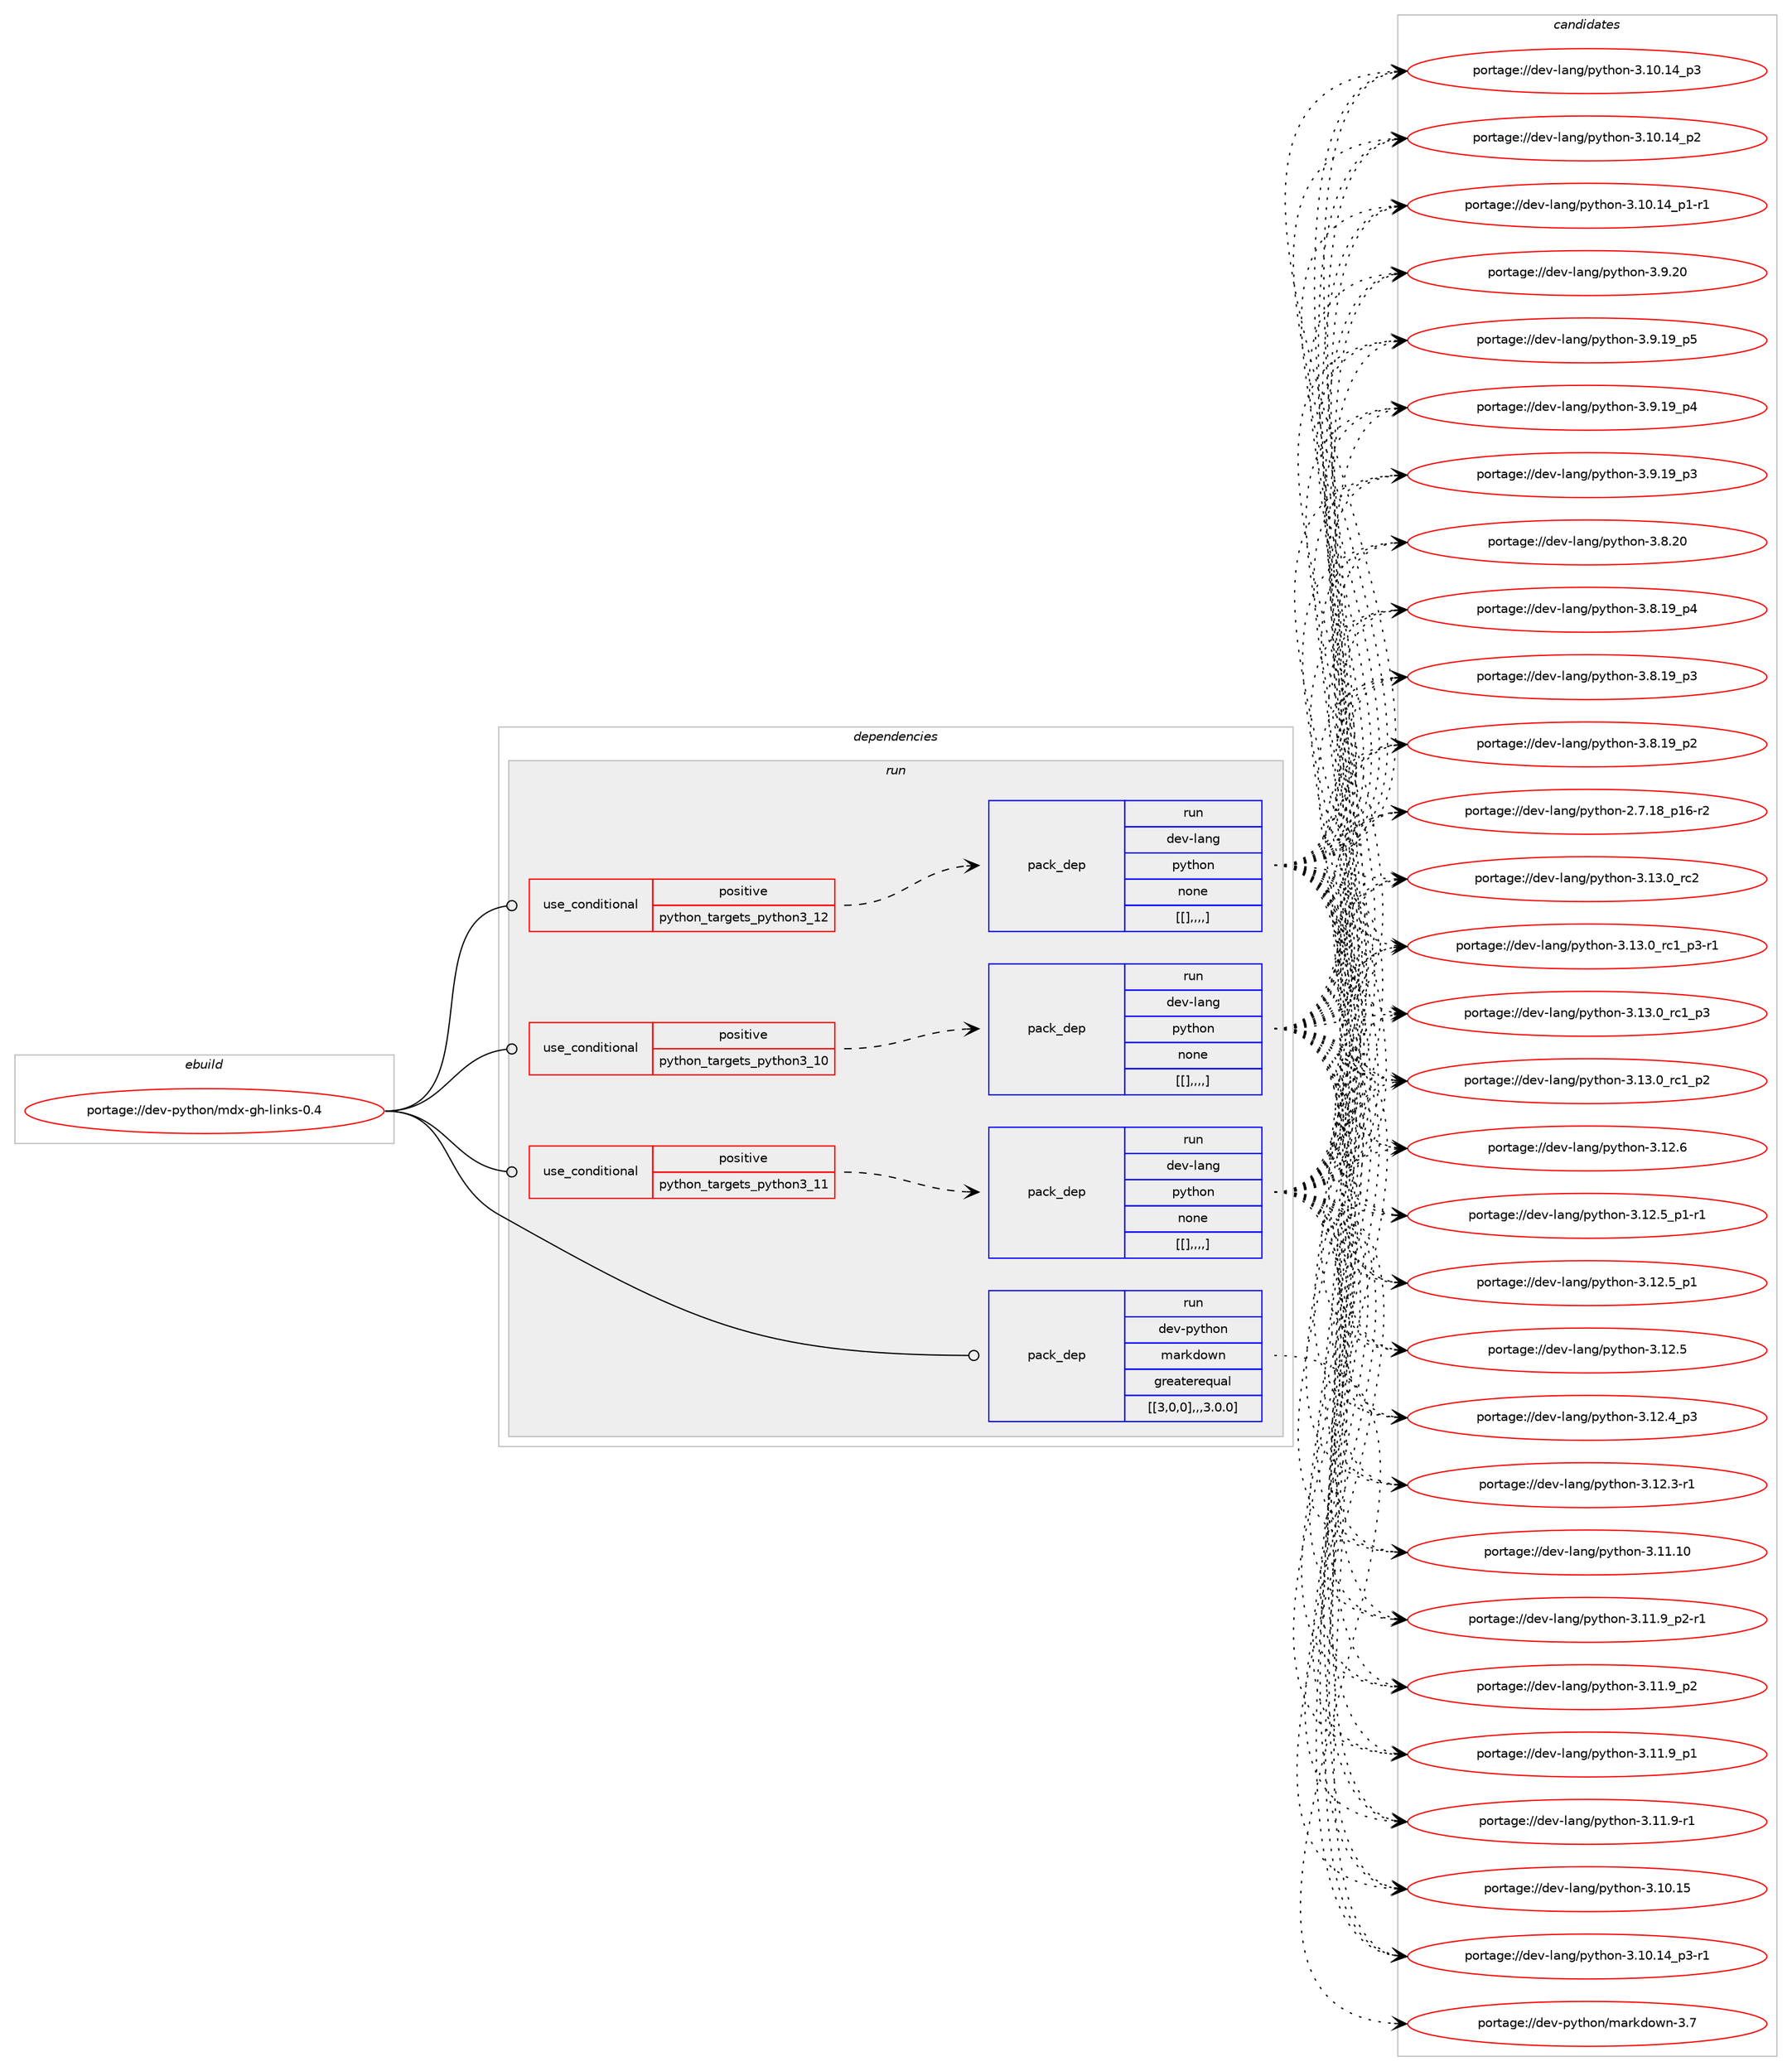 digraph prolog {

# *************
# Graph options
# *************

newrank=true;
concentrate=true;
compound=true;
graph [rankdir=LR,fontname=Helvetica,fontsize=10,ranksep=1.5];#, ranksep=2.5, nodesep=0.2];
edge  [arrowhead=vee];
node  [fontname=Helvetica,fontsize=10];

# **********
# The ebuild
# **********

subgraph cluster_leftcol {
color=gray;
label=<<i>ebuild</i>>;
id [label="portage://dev-python/mdx-gh-links-0.4", color=red, width=4, href="../dev-python/mdx-gh-links-0.4.svg"];
}

# ****************
# The dependencies
# ****************

subgraph cluster_midcol {
color=gray;
label=<<i>dependencies</i>>;
subgraph cluster_compile {
fillcolor="#eeeeee";
style=filled;
label=<<i>compile</i>>;
}
subgraph cluster_compileandrun {
fillcolor="#eeeeee";
style=filled;
label=<<i>compile and run</i>>;
}
subgraph cluster_run {
fillcolor="#eeeeee";
style=filled;
label=<<i>run</i>>;
subgraph cond35351 {
dependency152068 [label=<<TABLE BORDER="0" CELLBORDER="1" CELLSPACING="0" CELLPADDING="4"><TR><TD ROWSPAN="3" CELLPADDING="10">use_conditional</TD></TR><TR><TD>positive</TD></TR><TR><TD>python_targets_python3_10</TD></TR></TABLE>>, shape=none, color=red];
subgraph pack115499 {
dependency152069 [label=<<TABLE BORDER="0" CELLBORDER="1" CELLSPACING="0" CELLPADDING="4" WIDTH="220"><TR><TD ROWSPAN="6" CELLPADDING="30">pack_dep</TD></TR><TR><TD WIDTH="110">run</TD></TR><TR><TD>dev-lang</TD></TR><TR><TD>python</TD></TR><TR><TD>none</TD></TR><TR><TD>[[],,,,]</TD></TR></TABLE>>, shape=none, color=blue];
}
dependency152068:e -> dependency152069:w [weight=20,style="dashed",arrowhead="vee"];
}
id:e -> dependency152068:w [weight=20,style="solid",arrowhead="odot"];
subgraph cond35352 {
dependency152070 [label=<<TABLE BORDER="0" CELLBORDER="1" CELLSPACING="0" CELLPADDING="4"><TR><TD ROWSPAN="3" CELLPADDING="10">use_conditional</TD></TR><TR><TD>positive</TD></TR><TR><TD>python_targets_python3_11</TD></TR></TABLE>>, shape=none, color=red];
subgraph pack115500 {
dependency152071 [label=<<TABLE BORDER="0" CELLBORDER="1" CELLSPACING="0" CELLPADDING="4" WIDTH="220"><TR><TD ROWSPAN="6" CELLPADDING="30">pack_dep</TD></TR><TR><TD WIDTH="110">run</TD></TR><TR><TD>dev-lang</TD></TR><TR><TD>python</TD></TR><TR><TD>none</TD></TR><TR><TD>[[],,,,]</TD></TR></TABLE>>, shape=none, color=blue];
}
dependency152070:e -> dependency152071:w [weight=20,style="dashed",arrowhead="vee"];
}
id:e -> dependency152070:w [weight=20,style="solid",arrowhead="odot"];
subgraph cond35353 {
dependency152072 [label=<<TABLE BORDER="0" CELLBORDER="1" CELLSPACING="0" CELLPADDING="4"><TR><TD ROWSPAN="3" CELLPADDING="10">use_conditional</TD></TR><TR><TD>positive</TD></TR><TR><TD>python_targets_python3_12</TD></TR></TABLE>>, shape=none, color=red];
subgraph pack115501 {
dependency152073 [label=<<TABLE BORDER="0" CELLBORDER="1" CELLSPACING="0" CELLPADDING="4" WIDTH="220"><TR><TD ROWSPAN="6" CELLPADDING="30">pack_dep</TD></TR><TR><TD WIDTH="110">run</TD></TR><TR><TD>dev-lang</TD></TR><TR><TD>python</TD></TR><TR><TD>none</TD></TR><TR><TD>[[],,,,]</TD></TR></TABLE>>, shape=none, color=blue];
}
dependency152072:e -> dependency152073:w [weight=20,style="dashed",arrowhead="vee"];
}
id:e -> dependency152072:w [weight=20,style="solid",arrowhead="odot"];
subgraph pack115502 {
dependency152074 [label=<<TABLE BORDER="0" CELLBORDER="1" CELLSPACING="0" CELLPADDING="4" WIDTH="220"><TR><TD ROWSPAN="6" CELLPADDING="30">pack_dep</TD></TR><TR><TD WIDTH="110">run</TD></TR><TR><TD>dev-python</TD></TR><TR><TD>markdown</TD></TR><TR><TD>greaterequal</TD></TR><TR><TD>[[3,0,0],,,3.0.0]</TD></TR></TABLE>>, shape=none, color=blue];
}
id:e -> dependency152074:w [weight=20,style="solid",arrowhead="odot"];
}
}

# **************
# The candidates
# **************

subgraph cluster_choices {
rank=same;
color=gray;
label=<<i>candidates</i>>;

subgraph choice115499 {
color=black;
nodesep=1;
choice10010111845108971101034711212111610411111045514649514648951149950 [label="portage://dev-lang/python-3.13.0_rc2", color=red, width=4,href="../dev-lang/python-3.13.0_rc2.svg"];
choice1001011184510897110103471121211161041111104551464951464895114994995112514511449 [label="portage://dev-lang/python-3.13.0_rc1_p3-r1", color=red, width=4,href="../dev-lang/python-3.13.0_rc1_p3-r1.svg"];
choice100101118451089711010347112121116104111110455146495146489511499499511251 [label="portage://dev-lang/python-3.13.0_rc1_p3", color=red, width=4,href="../dev-lang/python-3.13.0_rc1_p3.svg"];
choice100101118451089711010347112121116104111110455146495146489511499499511250 [label="portage://dev-lang/python-3.13.0_rc1_p2", color=red, width=4,href="../dev-lang/python-3.13.0_rc1_p2.svg"];
choice10010111845108971101034711212111610411111045514649504654 [label="portage://dev-lang/python-3.12.6", color=red, width=4,href="../dev-lang/python-3.12.6.svg"];
choice1001011184510897110103471121211161041111104551464950465395112494511449 [label="portage://dev-lang/python-3.12.5_p1-r1", color=red, width=4,href="../dev-lang/python-3.12.5_p1-r1.svg"];
choice100101118451089711010347112121116104111110455146495046539511249 [label="portage://dev-lang/python-3.12.5_p1", color=red, width=4,href="../dev-lang/python-3.12.5_p1.svg"];
choice10010111845108971101034711212111610411111045514649504653 [label="portage://dev-lang/python-3.12.5", color=red, width=4,href="../dev-lang/python-3.12.5.svg"];
choice100101118451089711010347112121116104111110455146495046529511251 [label="portage://dev-lang/python-3.12.4_p3", color=red, width=4,href="../dev-lang/python-3.12.4_p3.svg"];
choice100101118451089711010347112121116104111110455146495046514511449 [label="portage://dev-lang/python-3.12.3-r1", color=red, width=4,href="../dev-lang/python-3.12.3-r1.svg"];
choice1001011184510897110103471121211161041111104551464949464948 [label="portage://dev-lang/python-3.11.10", color=red, width=4,href="../dev-lang/python-3.11.10.svg"];
choice1001011184510897110103471121211161041111104551464949465795112504511449 [label="portage://dev-lang/python-3.11.9_p2-r1", color=red, width=4,href="../dev-lang/python-3.11.9_p2-r1.svg"];
choice100101118451089711010347112121116104111110455146494946579511250 [label="portage://dev-lang/python-3.11.9_p2", color=red, width=4,href="../dev-lang/python-3.11.9_p2.svg"];
choice100101118451089711010347112121116104111110455146494946579511249 [label="portage://dev-lang/python-3.11.9_p1", color=red, width=4,href="../dev-lang/python-3.11.9_p1.svg"];
choice100101118451089711010347112121116104111110455146494946574511449 [label="portage://dev-lang/python-3.11.9-r1", color=red, width=4,href="../dev-lang/python-3.11.9-r1.svg"];
choice1001011184510897110103471121211161041111104551464948464953 [label="portage://dev-lang/python-3.10.15", color=red, width=4,href="../dev-lang/python-3.10.15.svg"];
choice100101118451089711010347112121116104111110455146494846495295112514511449 [label="portage://dev-lang/python-3.10.14_p3-r1", color=red, width=4,href="../dev-lang/python-3.10.14_p3-r1.svg"];
choice10010111845108971101034711212111610411111045514649484649529511251 [label="portage://dev-lang/python-3.10.14_p3", color=red, width=4,href="../dev-lang/python-3.10.14_p3.svg"];
choice10010111845108971101034711212111610411111045514649484649529511250 [label="portage://dev-lang/python-3.10.14_p2", color=red, width=4,href="../dev-lang/python-3.10.14_p2.svg"];
choice100101118451089711010347112121116104111110455146494846495295112494511449 [label="portage://dev-lang/python-3.10.14_p1-r1", color=red, width=4,href="../dev-lang/python-3.10.14_p1-r1.svg"];
choice10010111845108971101034711212111610411111045514657465048 [label="portage://dev-lang/python-3.9.20", color=red, width=4,href="../dev-lang/python-3.9.20.svg"];
choice100101118451089711010347112121116104111110455146574649579511253 [label="portage://dev-lang/python-3.9.19_p5", color=red, width=4,href="../dev-lang/python-3.9.19_p5.svg"];
choice100101118451089711010347112121116104111110455146574649579511252 [label="portage://dev-lang/python-3.9.19_p4", color=red, width=4,href="../dev-lang/python-3.9.19_p4.svg"];
choice100101118451089711010347112121116104111110455146574649579511251 [label="portage://dev-lang/python-3.9.19_p3", color=red, width=4,href="../dev-lang/python-3.9.19_p3.svg"];
choice10010111845108971101034711212111610411111045514656465048 [label="portage://dev-lang/python-3.8.20", color=red, width=4,href="../dev-lang/python-3.8.20.svg"];
choice100101118451089711010347112121116104111110455146564649579511252 [label="portage://dev-lang/python-3.8.19_p4", color=red, width=4,href="../dev-lang/python-3.8.19_p4.svg"];
choice100101118451089711010347112121116104111110455146564649579511251 [label="portage://dev-lang/python-3.8.19_p3", color=red, width=4,href="../dev-lang/python-3.8.19_p3.svg"];
choice100101118451089711010347112121116104111110455146564649579511250 [label="portage://dev-lang/python-3.8.19_p2", color=red, width=4,href="../dev-lang/python-3.8.19_p2.svg"];
choice100101118451089711010347112121116104111110455046554649569511249544511450 [label="portage://dev-lang/python-2.7.18_p16-r2", color=red, width=4,href="../dev-lang/python-2.7.18_p16-r2.svg"];
dependency152069:e -> choice10010111845108971101034711212111610411111045514649514648951149950:w [style=dotted,weight="100"];
dependency152069:e -> choice1001011184510897110103471121211161041111104551464951464895114994995112514511449:w [style=dotted,weight="100"];
dependency152069:e -> choice100101118451089711010347112121116104111110455146495146489511499499511251:w [style=dotted,weight="100"];
dependency152069:e -> choice100101118451089711010347112121116104111110455146495146489511499499511250:w [style=dotted,weight="100"];
dependency152069:e -> choice10010111845108971101034711212111610411111045514649504654:w [style=dotted,weight="100"];
dependency152069:e -> choice1001011184510897110103471121211161041111104551464950465395112494511449:w [style=dotted,weight="100"];
dependency152069:e -> choice100101118451089711010347112121116104111110455146495046539511249:w [style=dotted,weight="100"];
dependency152069:e -> choice10010111845108971101034711212111610411111045514649504653:w [style=dotted,weight="100"];
dependency152069:e -> choice100101118451089711010347112121116104111110455146495046529511251:w [style=dotted,weight="100"];
dependency152069:e -> choice100101118451089711010347112121116104111110455146495046514511449:w [style=dotted,weight="100"];
dependency152069:e -> choice1001011184510897110103471121211161041111104551464949464948:w [style=dotted,weight="100"];
dependency152069:e -> choice1001011184510897110103471121211161041111104551464949465795112504511449:w [style=dotted,weight="100"];
dependency152069:e -> choice100101118451089711010347112121116104111110455146494946579511250:w [style=dotted,weight="100"];
dependency152069:e -> choice100101118451089711010347112121116104111110455146494946579511249:w [style=dotted,weight="100"];
dependency152069:e -> choice100101118451089711010347112121116104111110455146494946574511449:w [style=dotted,weight="100"];
dependency152069:e -> choice1001011184510897110103471121211161041111104551464948464953:w [style=dotted,weight="100"];
dependency152069:e -> choice100101118451089711010347112121116104111110455146494846495295112514511449:w [style=dotted,weight="100"];
dependency152069:e -> choice10010111845108971101034711212111610411111045514649484649529511251:w [style=dotted,weight="100"];
dependency152069:e -> choice10010111845108971101034711212111610411111045514649484649529511250:w [style=dotted,weight="100"];
dependency152069:e -> choice100101118451089711010347112121116104111110455146494846495295112494511449:w [style=dotted,weight="100"];
dependency152069:e -> choice10010111845108971101034711212111610411111045514657465048:w [style=dotted,weight="100"];
dependency152069:e -> choice100101118451089711010347112121116104111110455146574649579511253:w [style=dotted,weight="100"];
dependency152069:e -> choice100101118451089711010347112121116104111110455146574649579511252:w [style=dotted,weight="100"];
dependency152069:e -> choice100101118451089711010347112121116104111110455146574649579511251:w [style=dotted,weight="100"];
dependency152069:e -> choice10010111845108971101034711212111610411111045514656465048:w [style=dotted,weight="100"];
dependency152069:e -> choice100101118451089711010347112121116104111110455146564649579511252:w [style=dotted,weight="100"];
dependency152069:e -> choice100101118451089711010347112121116104111110455146564649579511251:w [style=dotted,weight="100"];
dependency152069:e -> choice100101118451089711010347112121116104111110455146564649579511250:w [style=dotted,weight="100"];
dependency152069:e -> choice100101118451089711010347112121116104111110455046554649569511249544511450:w [style=dotted,weight="100"];
}
subgraph choice115500 {
color=black;
nodesep=1;
choice10010111845108971101034711212111610411111045514649514648951149950 [label="portage://dev-lang/python-3.13.0_rc2", color=red, width=4,href="../dev-lang/python-3.13.0_rc2.svg"];
choice1001011184510897110103471121211161041111104551464951464895114994995112514511449 [label="portage://dev-lang/python-3.13.0_rc1_p3-r1", color=red, width=4,href="../dev-lang/python-3.13.0_rc1_p3-r1.svg"];
choice100101118451089711010347112121116104111110455146495146489511499499511251 [label="portage://dev-lang/python-3.13.0_rc1_p3", color=red, width=4,href="../dev-lang/python-3.13.0_rc1_p3.svg"];
choice100101118451089711010347112121116104111110455146495146489511499499511250 [label="portage://dev-lang/python-3.13.0_rc1_p2", color=red, width=4,href="../dev-lang/python-3.13.0_rc1_p2.svg"];
choice10010111845108971101034711212111610411111045514649504654 [label="portage://dev-lang/python-3.12.6", color=red, width=4,href="../dev-lang/python-3.12.6.svg"];
choice1001011184510897110103471121211161041111104551464950465395112494511449 [label="portage://dev-lang/python-3.12.5_p1-r1", color=red, width=4,href="../dev-lang/python-3.12.5_p1-r1.svg"];
choice100101118451089711010347112121116104111110455146495046539511249 [label="portage://dev-lang/python-3.12.5_p1", color=red, width=4,href="../dev-lang/python-3.12.5_p1.svg"];
choice10010111845108971101034711212111610411111045514649504653 [label="portage://dev-lang/python-3.12.5", color=red, width=4,href="../dev-lang/python-3.12.5.svg"];
choice100101118451089711010347112121116104111110455146495046529511251 [label="portage://dev-lang/python-3.12.4_p3", color=red, width=4,href="../dev-lang/python-3.12.4_p3.svg"];
choice100101118451089711010347112121116104111110455146495046514511449 [label="portage://dev-lang/python-3.12.3-r1", color=red, width=4,href="../dev-lang/python-3.12.3-r1.svg"];
choice1001011184510897110103471121211161041111104551464949464948 [label="portage://dev-lang/python-3.11.10", color=red, width=4,href="../dev-lang/python-3.11.10.svg"];
choice1001011184510897110103471121211161041111104551464949465795112504511449 [label="portage://dev-lang/python-3.11.9_p2-r1", color=red, width=4,href="../dev-lang/python-3.11.9_p2-r1.svg"];
choice100101118451089711010347112121116104111110455146494946579511250 [label="portage://dev-lang/python-3.11.9_p2", color=red, width=4,href="../dev-lang/python-3.11.9_p2.svg"];
choice100101118451089711010347112121116104111110455146494946579511249 [label="portage://dev-lang/python-3.11.9_p1", color=red, width=4,href="../dev-lang/python-3.11.9_p1.svg"];
choice100101118451089711010347112121116104111110455146494946574511449 [label="portage://dev-lang/python-3.11.9-r1", color=red, width=4,href="../dev-lang/python-3.11.9-r1.svg"];
choice1001011184510897110103471121211161041111104551464948464953 [label="portage://dev-lang/python-3.10.15", color=red, width=4,href="../dev-lang/python-3.10.15.svg"];
choice100101118451089711010347112121116104111110455146494846495295112514511449 [label="portage://dev-lang/python-3.10.14_p3-r1", color=red, width=4,href="../dev-lang/python-3.10.14_p3-r1.svg"];
choice10010111845108971101034711212111610411111045514649484649529511251 [label="portage://dev-lang/python-3.10.14_p3", color=red, width=4,href="../dev-lang/python-3.10.14_p3.svg"];
choice10010111845108971101034711212111610411111045514649484649529511250 [label="portage://dev-lang/python-3.10.14_p2", color=red, width=4,href="../dev-lang/python-3.10.14_p2.svg"];
choice100101118451089711010347112121116104111110455146494846495295112494511449 [label="portage://dev-lang/python-3.10.14_p1-r1", color=red, width=4,href="../dev-lang/python-3.10.14_p1-r1.svg"];
choice10010111845108971101034711212111610411111045514657465048 [label="portage://dev-lang/python-3.9.20", color=red, width=4,href="../dev-lang/python-3.9.20.svg"];
choice100101118451089711010347112121116104111110455146574649579511253 [label="portage://dev-lang/python-3.9.19_p5", color=red, width=4,href="../dev-lang/python-3.9.19_p5.svg"];
choice100101118451089711010347112121116104111110455146574649579511252 [label="portage://dev-lang/python-3.9.19_p4", color=red, width=4,href="../dev-lang/python-3.9.19_p4.svg"];
choice100101118451089711010347112121116104111110455146574649579511251 [label="portage://dev-lang/python-3.9.19_p3", color=red, width=4,href="../dev-lang/python-3.9.19_p3.svg"];
choice10010111845108971101034711212111610411111045514656465048 [label="portage://dev-lang/python-3.8.20", color=red, width=4,href="../dev-lang/python-3.8.20.svg"];
choice100101118451089711010347112121116104111110455146564649579511252 [label="portage://dev-lang/python-3.8.19_p4", color=red, width=4,href="../dev-lang/python-3.8.19_p4.svg"];
choice100101118451089711010347112121116104111110455146564649579511251 [label="portage://dev-lang/python-3.8.19_p3", color=red, width=4,href="../dev-lang/python-3.8.19_p3.svg"];
choice100101118451089711010347112121116104111110455146564649579511250 [label="portage://dev-lang/python-3.8.19_p2", color=red, width=4,href="../dev-lang/python-3.8.19_p2.svg"];
choice100101118451089711010347112121116104111110455046554649569511249544511450 [label="portage://dev-lang/python-2.7.18_p16-r2", color=red, width=4,href="../dev-lang/python-2.7.18_p16-r2.svg"];
dependency152071:e -> choice10010111845108971101034711212111610411111045514649514648951149950:w [style=dotted,weight="100"];
dependency152071:e -> choice1001011184510897110103471121211161041111104551464951464895114994995112514511449:w [style=dotted,weight="100"];
dependency152071:e -> choice100101118451089711010347112121116104111110455146495146489511499499511251:w [style=dotted,weight="100"];
dependency152071:e -> choice100101118451089711010347112121116104111110455146495146489511499499511250:w [style=dotted,weight="100"];
dependency152071:e -> choice10010111845108971101034711212111610411111045514649504654:w [style=dotted,weight="100"];
dependency152071:e -> choice1001011184510897110103471121211161041111104551464950465395112494511449:w [style=dotted,weight="100"];
dependency152071:e -> choice100101118451089711010347112121116104111110455146495046539511249:w [style=dotted,weight="100"];
dependency152071:e -> choice10010111845108971101034711212111610411111045514649504653:w [style=dotted,weight="100"];
dependency152071:e -> choice100101118451089711010347112121116104111110455146495046529511251:w [style=dotted,weight="100"];
dependency152071:e -> choice100101118451089711010347112121116104111110455146495046514511449:w [style=dotted,weight="100"];
dependency152071:e -> choice1001011184510897110103471121211161041111104551464949464948:w [style=dotted,weight="100"];
dependency152071:e -> choice1001011184510897110103471121211161041111104551464949465795112504511449:w [style=dotted,weight="100"];
dependency152071:e -> choice100101118451089711010347112121116104111110455146494946579511250:w [style=dotted,weight="100"];
dependency152071:e -> choice100101118451089711010347112121116104111110455146494946579511249:w [style=dotted,weight="100"];
dependency152071:e -> choice100101118451089711010347112121116104111110455146494946574511449:w [style=dotted,weight="100"];
dependency152071:e -> choice1001011184510897110103471121211161041111104551464948464953:w [style=dotted,weight="100"];
dependency152071:e -> choice100101118451089711010347112121116104111110455146494846495295112514511449:w [style=dotted,weight="100"];
dependency152071:e -> choice10010111845108971101034711212111610411111045514649484649529511251:w [style=dotted,weight="100"];
dependency152071:e -> choice10010111845108971101034711212111610411111045514649484649529511250:w [style=dotted,weight="100"];
dependency152071:e -> choice100101118451089711010347112121116104111110455146494846495295112494511449:w [style=dotted,weight="100"];
dependency152071:e -> choice10010111845108971101034711212111610411111045514657465048:w [style=dotted,weight="100"];
dependency152071:e -> choice100101118451089711010347112121116104111110455146574649579511253:w [style=dotted,weight="100"];
dependency152071:e -> choice100101118451089711010347112121116104111110455146574649579511252:w [style=dotted,weight="100"];
dependency152071:e -> choice100101118451089711010347112121116104111110455146574649579511251:w [style=dotted,weight="100"];
dependency152071:e -> choice10010111845108971101034711212111610411111045514656465048:w [style=dotted,weight="100"];
dependency152071:e -> choice100101118451089711010347112121116104111110455146564649579511252:w [style=dotted,weight="100"];
dependency152071:e -> choice100101118451089711010347112121116104111110455146564649579511251:w [style=dotted,weight="100"];
dependency152071:e -> choice100101118451089711010347112121116104111110455146564649579511250:w [style=dotted,weight="100"];
dependency152071:e -> choice100101118451089711010347112121116104111110455046554649569511249544511450:w [style=dotted,weight="100"];
}
subgraph choice115501 {
color=black;
nodesep=1;
choice10010111845108971101034711212111610411111045514649514648951149950 [label="portage://dev-lang/python-3.13.0_rc2", color=red, width=4,href="../dev-lang/python-3.13.0_rc2.svg"];
choice1001011184510897110103471121211161041111104551464951464895114994995112514511449 [label="portage://dev-lang/python-3.13.0_rc1_p3-r1", color=red, width=4,href="../dev-lang/python-3.13.0_rc1_p3-r1.svg"];
choice100101118451089711010347112121116104111110455146495146489511499499511251 [label="portage://dev-lang/python-3.13.0_rc1_p3", color=red, width=4,href="../dev-lang/python-3.13.0_rc1_p3.svg"];
choice100101118451089711010347112121116104111110455146495146489511499499511250 [label="portage://dev-lang/python-3.13.0_rc1_p2", color=red, width=4,href="../dev-lang/python-3.13.0_rc1_p2.svg"];
choice10010111845108971101034711212111610411111045514649504654 [label="portage://dev-lang/python-3.12.6", color=red, width=4,href="../dev-lang/python-3.12.6.svg"];
choice1001011184510897110103471121211161041111104551464950465395112494511449 [label="portage://dev-lang/python-3.12.5_p1-r1", color=red, width=4,href="../dev-lang/python-3.12.5_p1-r1.svg"];
choice100101118451089711010347112121116104111110455146495046539511249 [label="portage://dev-lang/python-3.12.5_p1", color=red, width=4,href="../dev-lang/python-3.12.5_p1.svg"];
choice10010111845108971101034711212111610411111045514649504653 [label="portage://dev-lang/python-3.12.5", color=red, width=4,href="../dev-lang/python-3.12.5.svg"];
choice100101118451089711010347112121116104111110455146495046529511251 [label="portage://dev-lang/python-3.12.4_p3", color=red, width=4,href="../dev-lang/python-3.12.4_p3.svg"];
choice100101118451089711010347112121116104111110455146495046514511449 [label="portage://dev-lang/python-3.12.3-r1", color=red, width=4,href="../dev-lang/python-3.12.3-r1.svg"];
choice1001011184510897110103471121211161041111104551464949464948 [label="portage://dev-lang/python-3.11.10", color=red, width=4,href="../dev-lang/python-3.11.10.svg"];
choice1001011184510897110103471121211161041111104551464949465795112504511449 [label="portage://dev-lang/python-3.11.9_p2-r1", color=red, width=4,href="../dev-lang/python-3.11.9_p2-r1.svg"];
choice100101118451089711010347112121116104111110455146494946579511250 [label="portage://dev-lang/python-3.11.9_p2", color=red, width=4,href="../dev-lang/python-3.11.9_p2.svg"];
choice100101118451089711010347112121116104111110455146494946579511249 [label="portage://dev-lang/python-3.11.9_p1", color=red, width=4,href="../dev-lang/python-3.11.9_p1.svg"];
choice100101118451089711010347112121116104111110455146494946574511449 [label="portage://dev-lang/python-3.11.9-r1", color=red, width=4,href="../dev-lang/python-3.11.9-r1.svg"];
choice1001011184510897110103471121211161041111104551464948464953 [label="portage://dev-lang/python-3.10.15", color=red, width=4,href="../dev-lang/python-3.10.15.svg"];
choice100101118451089711010347112121116104111110455146494846495295112514511449 [label="portage://dev-lang/python-3.10.14_p3-r1", color=red, width=4,href="../dev-lang/python-3.10.14_p3-r1.svg"];
choice10010111845108971101034711212111610411111045514649484649529511251 [label="portage://dev-lang/python-3.10.14_p3", color=red, width=4,href="../dev-lang/python-3.10.14_p3.svg"];
choice10010111845108971101034711212111610411111045514649484649529511250 [label="portage://dev-lang/python-3.10.14_p2", color=red, width=4,href="../dev-lang/python-3.10.14_p2.svg"];
choice100101118451089711010347112121116104111110455146494846495295112494511449 [label="portage://dev-lang/python-3.10.14_p1-r1", color=red, width=4,href="../dev-lang/python-3.10.14_p1-r1.svg"];
choice10010111845108971101034711212111610411111045514657465048 [label="portage://dev-lang/python-3.9.20", color=red, width=4,href="../dev-lang/python-3.9.20.svg"];
choice100101118451089711010347112121116104111110455146574649579511253 [label="portage://dev-lang/python-3.9.19_p5", color=red, width=4,href="../dev-lang/python-3.9.19_p5.svg"];
choice100101118451089711010347112121116104111110455146574649579511252 [label="portage://dev-lang/python-3.9.19_p4", color=red, width=4,href="../dev-lang/python-3.9.19_p4.svg"];
choice100101118451089711010347112121116104111110455146574649579511251 [label="portage://dev-lang/python-3.9.19_p3", color=red, width=4,href="../dev-lang/python-3.9.19_p3.svg"];
choice10010111845108971101034711212111610411111045514656465048 [label="portage://dev-lang/python-3.8.20", color=red, width=4,href="../dev-lang/python-3.8.20.svg"];
choice100101118451089711010347112121116104111110455146564649579511252 [label="portage://dev-lang/python-3.8.19_p4", color=red, width=4,href="../dev-lang/python-3.8.19_p4.svg"];
choice100101118451089711010347112121116104111110455146564649579511251 [label="portage://dev-lang/python-3.8.19_p3", color=red, width=4,href="../dev-lang/python-3.8.19_p3.svg"];
choice100101118451089711010347112121116104111110455146564649579511250 [label="portage://dev-lang/python-3.8.19_p2", color=red, width=4,href="../dev-lang/python-3.8.19_p2.svg"];
choice100101118451089711010347112121116104111110455046554649569511249544511450 [label="portage://dev-lang/python-2.7.18_p16-r2", color=red, width=4,href="../dev-lang/python-2.7.18_p16-r2.svg"];
dependency152073:e -> choice10010111845108971101034711212111610411111045514649514648951149950:w [style=dotted,weight="100"];
dependency152073:e -> choice1001011184510897110103471121211161041111104551464951464895114994995112514511449:w [style=dotted,weight="100"];
dependency152073:e -> choice100101118451089711010347112121116104111110455146495146489511499499511251:w [style=dotted,weight="100"];
dependency152073:e -> choice100101118451089711010347112121116104111110455146495146489511499499511250:w [style=dotted,weight="100"];
dependency152073:e -> choice10010111845108971101034711212111610411111045514649504654:w [style=dotted,weight="100"];
dependency152073:e -> choice1001011184510897110103471121211161041111104551464950465395112494511449:w [style=dotted,weight="100"];
dependency152073:e -> choice100101118451089711010347112121116104111110455146495046539511249:w [style=dotted,weight="100"];
dependency152073:e -> choice10010111845108971101034711212111610411111045514649504653:w [style=dotted,weight="100"];
dependency152073:e -> choice100101118451089711010347112121116104111110455146495046529511251:w [style=dotted,weight="100"];
dependency152073:e -> choice100101118451089711010347112121116104111110455146495046514511449:w [style=dotted,weight="100"];
dependency152073:e -> choice1001011184510897110103471121211161041111104551464949464948:w [style=dotted,weight="100"];
dependency152073:e -> choice1001011184510897110103471121211161041111104551464949465795112504511449:w [style=dotted,weight="100"];
dependency152073:e -> choice100101118451089711010347112121116104111110455146494946579511250:w [style=dotted,weight="100"];
dependency152073:e -> choice100101118451089711010347112121116104111110455146494946579511249:w [style=dotted,weight="100"];
dependency152073:e -> choice100101118451089711010347112121116104111110455146494946574511449:w [style=dotted,weight="100"];
dependency152073:e -> choice1001011184510897110103471121211161041111104551464948464953:w [style=dotted,weight="100"];
dependency152073:e -> choice100101118451089711010347112121116104111110455146494846495295112514511449:w [style=dotted,weight="100"];
dependency152073:e -> choice10010111845108971101034711212111610411111045514649484649529511251:w [style=dotted,weight="100"];
dependency152073:e -> choice10010111845108971101034711212111610411111045514649484649529511250:w [style=dotted,weight="100"];
dependency152073:e -> choice100101118451089711010347112121116104111110455146494846495295112494511449:w [style=dotted,weight="100"];
dependency152073:e -> choice10010111845108971101034711212111610411111045514657465048:w [style=dotted,weight="100"];
dependency152073:e -> choice100101118451089711010347112121116104111110455146574649579511253:w [style=dotted,weight="100"];
dependency152073:e -> choice100101118451089711010347112121116104111110455146574649579511252:w [style=dotted,weight="100"];
dependency152073:e -> choice100101118451089711010347112121116104111110455146574649579511251:w [style=dotted,weight="100"];
dependency152073:e -> choice10010111845108971101034711212111610411111045514656465048:w [style=dotted,weight="100"];
dependency152073:e -> choice100101118451089711010347112121116104111110455146564649579511252:w [style=dotted,weight="100"];
dependency152073:e -> choice100101118451089711010347112121116104111110455146564649579511251:w [style=dotted,weight="100"];
dependency152073:e -> choice100101118451089711010347112121116104111110455146564649579511250:w [style=dotted,weight="100"];
dependency152073:e -> choice100101118451089711010347112121116104111110455046554649569511249544511450:w [style=dotted,weight="100"];
}
subgraph choice115502 {
color=black;
nodesep=1;
choice10010111845112121116104111110471099711410710011111911045514655 [label="portage://dev-python/markdown-3.7", color=red, width=4,href="../dev-python/markdown-3.7.svg"];
dependency152074:e -> choice10010111845112121116104111110471099711410710011111911045514655:w [style=dotted,weight="100"];
}
}

}
